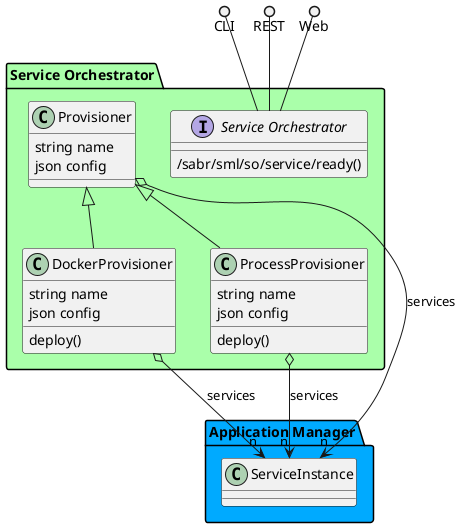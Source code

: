 @startuml


package "Application Manager" #00aaff {
    
        class ServiceInstance {
        }
    }


package "Service Orchestrator" #aaffaa {

    interface "Service Orchestrator" as i {
            /sabr/sml/so/service/ready()
    
    }
}

CLI ()-- i
REST ()-- i
Web ()-- i

package "Service Orchestrator" #aaffaa {
        class "DockerProvisioner" {
                 string name
                 json config
                             deploy()
            }
                DockerProvisioner o--> "n" ServiceInstance : services
            
    
        Provisioner <|-- DockerProvisioner
    
    class "ProcessProvisioner" {
                 string name
                 json config
                             deploy()
            }
                ProcessProvisioner o--> "n" ServiceInstance : services
            
    
        Provisioner <|-- ProcessProvisioner
    
    class "Provisioner" {
                 string name
                 json config
                    }
                Provisioner o--> "n" ServiceInstance : services
            
    

}



@enduml
